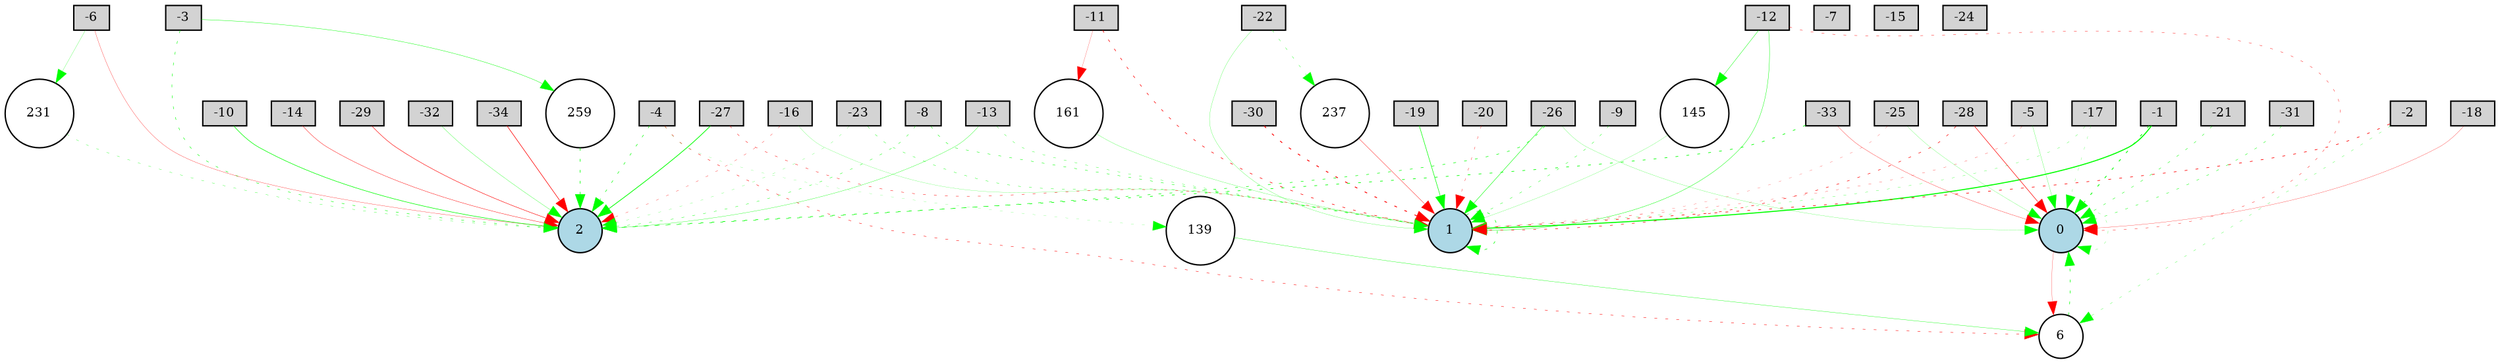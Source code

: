 digraph {
	node [fontsize=9 height=0.2 shape=circle width=0.2]
	-1 [fillcolor=lightgray shape=box style=filled]
	-2 [fillcolor=lightgray shape=box style=filled]
	-3 [fillcolor=lightgray shape=box style=filled]
	-4 [fillcolor=lightgray shape=box style=filled]
	-5 [fillcolor=lightgray shape=box style=filled]
	-6 [fillcolor=lightgray shape=box style=filled]
	-7 [fillcolor=lightgray shape=box style=filled]
	-8 [fillcolor=lightgray shape=box style=filled]
	-9 [fillcolor=lightgray shape=box style=filled]
	-10 [fillcolor=lightgray shape=box style=filled]
	-11 [fillcolor=lightgray shape=box style=filled]
	-12 [fillcolor=lightgray shape=box style=filled]
	-13 [fillcolor=lightgray shape=box style=filled]
	-14 [fillcolor=lightgray shape=box style=filled]
	-15 [fillcolor=lightgray shape=box style=filled]
	-16 [fillcolor=lightgray shape=box style=filled]
	-17 [fillcolor=lightgray shape=box style=filled]
	-18 [fillcolor=lightgray shape=box style=filled]
	-19 [fillcolor=lightgray shape=box style=filled]
	-20 [fillcolor=lightgray shape=box style=filled]
	-21 [fillcolor=lightgray shape=box style=filled]
	-22 [fillcolor=lightgray shape=box style=filled]
	-23 [fillcolor=lightgray shape=box style=filled]
	-24 [fillcolor=lightgray shape=box style=filled]
	-25 [fillcolor=lightgray shape=box style=filled]
	-26 [fillcolor=lightgray shape=box style=filled]
	-27 [fillcolor=lightgray shape=box style=filled]
	-28 [fillcolor=lightgray shape=box style=filled]
	-29 [fillcolor=lightgray shape=box style=filled]
	-30 [fillcolor=lightgray shape=box style=filled]
	-31 [fillcolor=lightgray shape=box style=filled]
	-32 [fillcolor=lightgray shape=box style=filled]
	-33 [fillcolor=lightgray shape=box style=filled]
	-34 [fillcolor=lightgray shape=box style=filled]
	0 [fillcolor=lightblue style=filled]
	1 [fillcolor=lightblue style=filled]
	2 [fillcolor=lightblue style=filled]
	259 [fillcolor=white style=filled]
	161 [fillcolor=white style=filled]
	6 [fillcolor=white style=filled]
	231 [fillcolor=white style=filled]
	139 [fillcolor=white style=filled]
	237 [fillcolor=white style=filled]
	145 [fillcolor=white style=filled]
	-10 -> 2 [color=green penwidth=0.38660119906124224 style=solid]
	-1 -> 0 [color=green penwidth=0.5366440360425494 style=dotted]
	237 -> 1 [color=red penwidth=0.2312522811233852 style=solid]
	-11 -> 1 [color=red penwidth=0.3961621180090297 style=dotted]
	-17 -> 0 [color=green penwidth=0.12984374013602026 style=dotted]
	-12 -> 0 [color=red penwidth=0.22872167029304455 style=dotted]
	-4 -> 2 [color=green penwidth=0.3471274178691693 style=dotted]
	-3 -> 259 [color=green penwidth=0.24562591326803546 style=solid]
	-8 -> 1 [color=green penwidth=0.2822020544962293 style=dotted]
	-17 -> 1 [color=green penwidth=0.1635078956493548 style=dotted]
	-28 -> 1 [color=red penwidth=0.3515585442140948 style=dotted]
	-4 -> 6 [color=red penwidth=0.2881933996835834 style=dotted]
	-1 -> 1 [color=green penwidth=0.7630495368649921 style=solid]
	-5 -> 1 [color=red penwidth=0.15854815904023128 style=dotted]
	-14 -> 2 [color=red penwidth=0.2443555873921152 style=solid]
	-34 -> 2 [color=red penwidth=0.39589820914622964 style=solid]
	-12 -> 1 [color=green penwidth=0.25021616446141026 style=solid]
	-26 -> 0 [color=green penwidth=0.12415741749977652 style=solid]
	-32 -> 2 [color=green penwidth=0.1744259953525517 style=solid]
	-21 -> 0 [color=green penwidth=0.2597049432418289 style=dotted]
	-2 -> 1 [color=red penwidth=0.4276917499859547 style=dotted]
	-13 -> 2 [color=green penwidth=0.1894684789662712 style=solid]
	-3 -> 2 [color=green penwidth=0.31670256582099954 style=dotted]
	-8 -> 2 [color=green penwidth=0.2420245484955316 style=dotted]
	-33 -> 2 [color=green penwidth=0.4388564913641926 style=dotted]
	-9 -> 1 [color=green penwidth=0.23275078499240742 style=dotted]
	-31 -> 0 [color=green penwidth=0.25393172689268684 style=dotted]
	-22 -> 237 [color=green penwidth=0.2065524794940652 style=dotted]
	1 -> 1 [color=green penwidth=0.37696736695618405 style=dotted]
	-5 -> 0 [color=green penwidth=0.1473893894895104 style=solid]
	-19 -> 1 [color=green penwidth=0.37351706520800687 style=solid]
	259 -> 2 [color=green penwidth=0.4169645840276194 style=dotted]
	0 -> 0 [color=green penwidth=0.1360593835687975 style=dotted]
	-25 -> 0 [color=green penwidth=0.12052322563196098 style=solid]
	-22 -> 1 [color=green penwidth=0.14236341245041667 style=solid]
	-4 -> 139 [color=green penwidth=0.10024588608507756 style=dotted]
	-23 -> 2 [color=green penwidth=0.12725772782068343 style=dotted]
	-26 -> 1 [color=green penwidth=0.30145695113583637 style=solid]
	-29 -> 2 [color=red penwidth=0.3166258965218469 style=solid]
	6 -> 0 [color=green penwidth=0.38012640812753273 style=dotted]
	-16 -> 1 [color=green penwidth=0.11217673992544448 style=solid]
	-18 -> 0 [color=red penwidth=0.15339182925333678 style=solid]
	145 -> 1 [color=green penwidth=0.11925079239039703 style=solid]
	-13 -> 1 [color=green penwidth=0.19531845618793933 style=dotted]
	-27 -> 2 [color=green penwidth=0.5062950800524119 style=solid]
	161 -> 1 [color=green penwidth=0.143420382390672 style=solid]
	-20 -> 1 [color=red penwidth=0.20168808496303617 style=dotted]
	-23 -> 1 [color=green penwidth=0.22592331790186415 style=dotted]
	-11 -> 161 [color=red penwidth=0.12857526608480543 style=solid]
	-25 -> 1 [color=red penwidth=0.12527419152736333 style=dotted]
	-16 -> 2 [color=red penwidth=0.1767842802920277 style=dotted]
	-30 -> 1 [color=red penwidth=0.5938451192330118 style=dotted]
	-6 -> 2 [color=red penwidth=0.17111112405799722 style=solid]
	0 -> 6 [color=red penwidth=0.14580974304719077 style=solid]
	-26 -> 2 [color=green penwidth=0.36766500027246174 style=dotted]
	139 -> 6 [color=green penwidth=0.20621656681602735 style=solid]
	-6 -> 231 [color=green penwidth=0.13640991811526126 style=solid]
	-27 -> 1 [color=red penwidth=0.25944822941528844 style=dotted]
	-2 -> 6 [color=green penwidth=0.16271539948914615 style=dotted]
	-12 -> 145 [color=green penwidth=0.24696335997371055 style=solid]
	-33 -> 0 [color=red penwidth=0.17874068368768534 style=solid]
	231 -> 2 [color=green penwidth=0.18158388874819736 style=dotted]
	-28 -> 0 [color=red penwidth=0.3687467425772253 style=solid]
}
